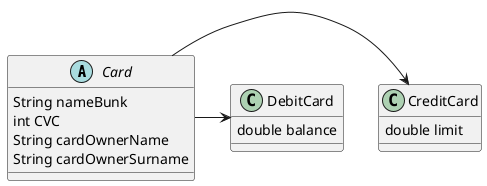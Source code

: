 @startuml

'Documents'
abstract class Card {
String nameBunk
int CVC
String cardOwnerName
String cardOwnerSurname
}
class CreditCard {
double limit
}
class DebitCard {
double balance
}

Card -> CreditCard
Card -> DebitCard




@enduml